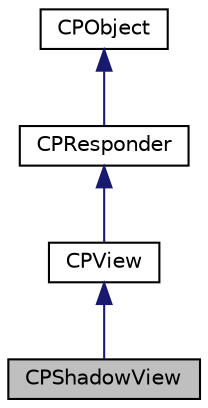 digraph "CPShadowView"
{
  edge [fontname="Helvetica",fontsize="10",labelfontname="Helvetica",labelfontsize="10"];
  node [fontname="Helvetica",fontsize="10",shape=record];
  Node1 [label="CPShadowView",height=0.2,width=0.4,color="black", fillcolor="grey75", style="filled" fontcolor="black"];
  Node2 -> Node1 [dir="back",color="midnightblue",fontsize="10",style="solid",fontname="Helvetica"];
  Node2 [label="CPView",height=0.2,width=0.4,color="black", fillcolor="white", style="filled",URL="$interface_c_p_view.html"];
  Node3 -> Node2 [dir="back",color="midnightblue",fontsize="10",style="solid",fontname="Helvetica"];
  Node3 [label="CPResponder",height=0.2,width=0.4,color="black", fillcolor="white", style="filled",URL="$interface_c_p_responder.html"];
  Node4 -> Node3 [dir="back",color="midnightblue",fontsize="10",style="solid",fontname="Helvetica"];
  Node4 [label="CPObject",height=0.2,width=0.4,color="black", fillcolor="white", style="filled",URL="$class_c_p_object.html"];
}
